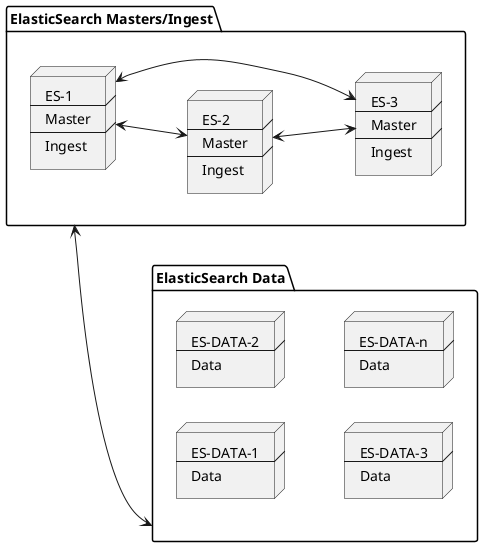 @startuml

left to right direction

package "ElasticSearch Masters/Ingest" {
  node ES1 [
    ES-1
    ----
    Master
    ----
    Ingest
  ]
  node ES2 [
    ES-2
    ----
    Master
    ----
    Ingest
  ]
  node ES3 [
    ES-3
    ----
    Master
    ----
    Ingest
  ]


  ES1<-->ES2
  ES2<-->ES3
  ES3<-->ES1

}

package "ElasticSearch Data" {
  node ESDATA1 [
    ES-DATA-1
    ----
    Data
  ]
  node ESDATA2 [
    ES-DATA-2
    ----
    Data
  ]
  node ESDATA3 [
    ES-DATA-3
    ----
    Data
  ]
  node ESDATAN [
    ES-DATA-n
    ----
    Data
  ]

}

"ElasticSearch Masters/Ingest"<-->"ElasticSearch Data"

@enduml
